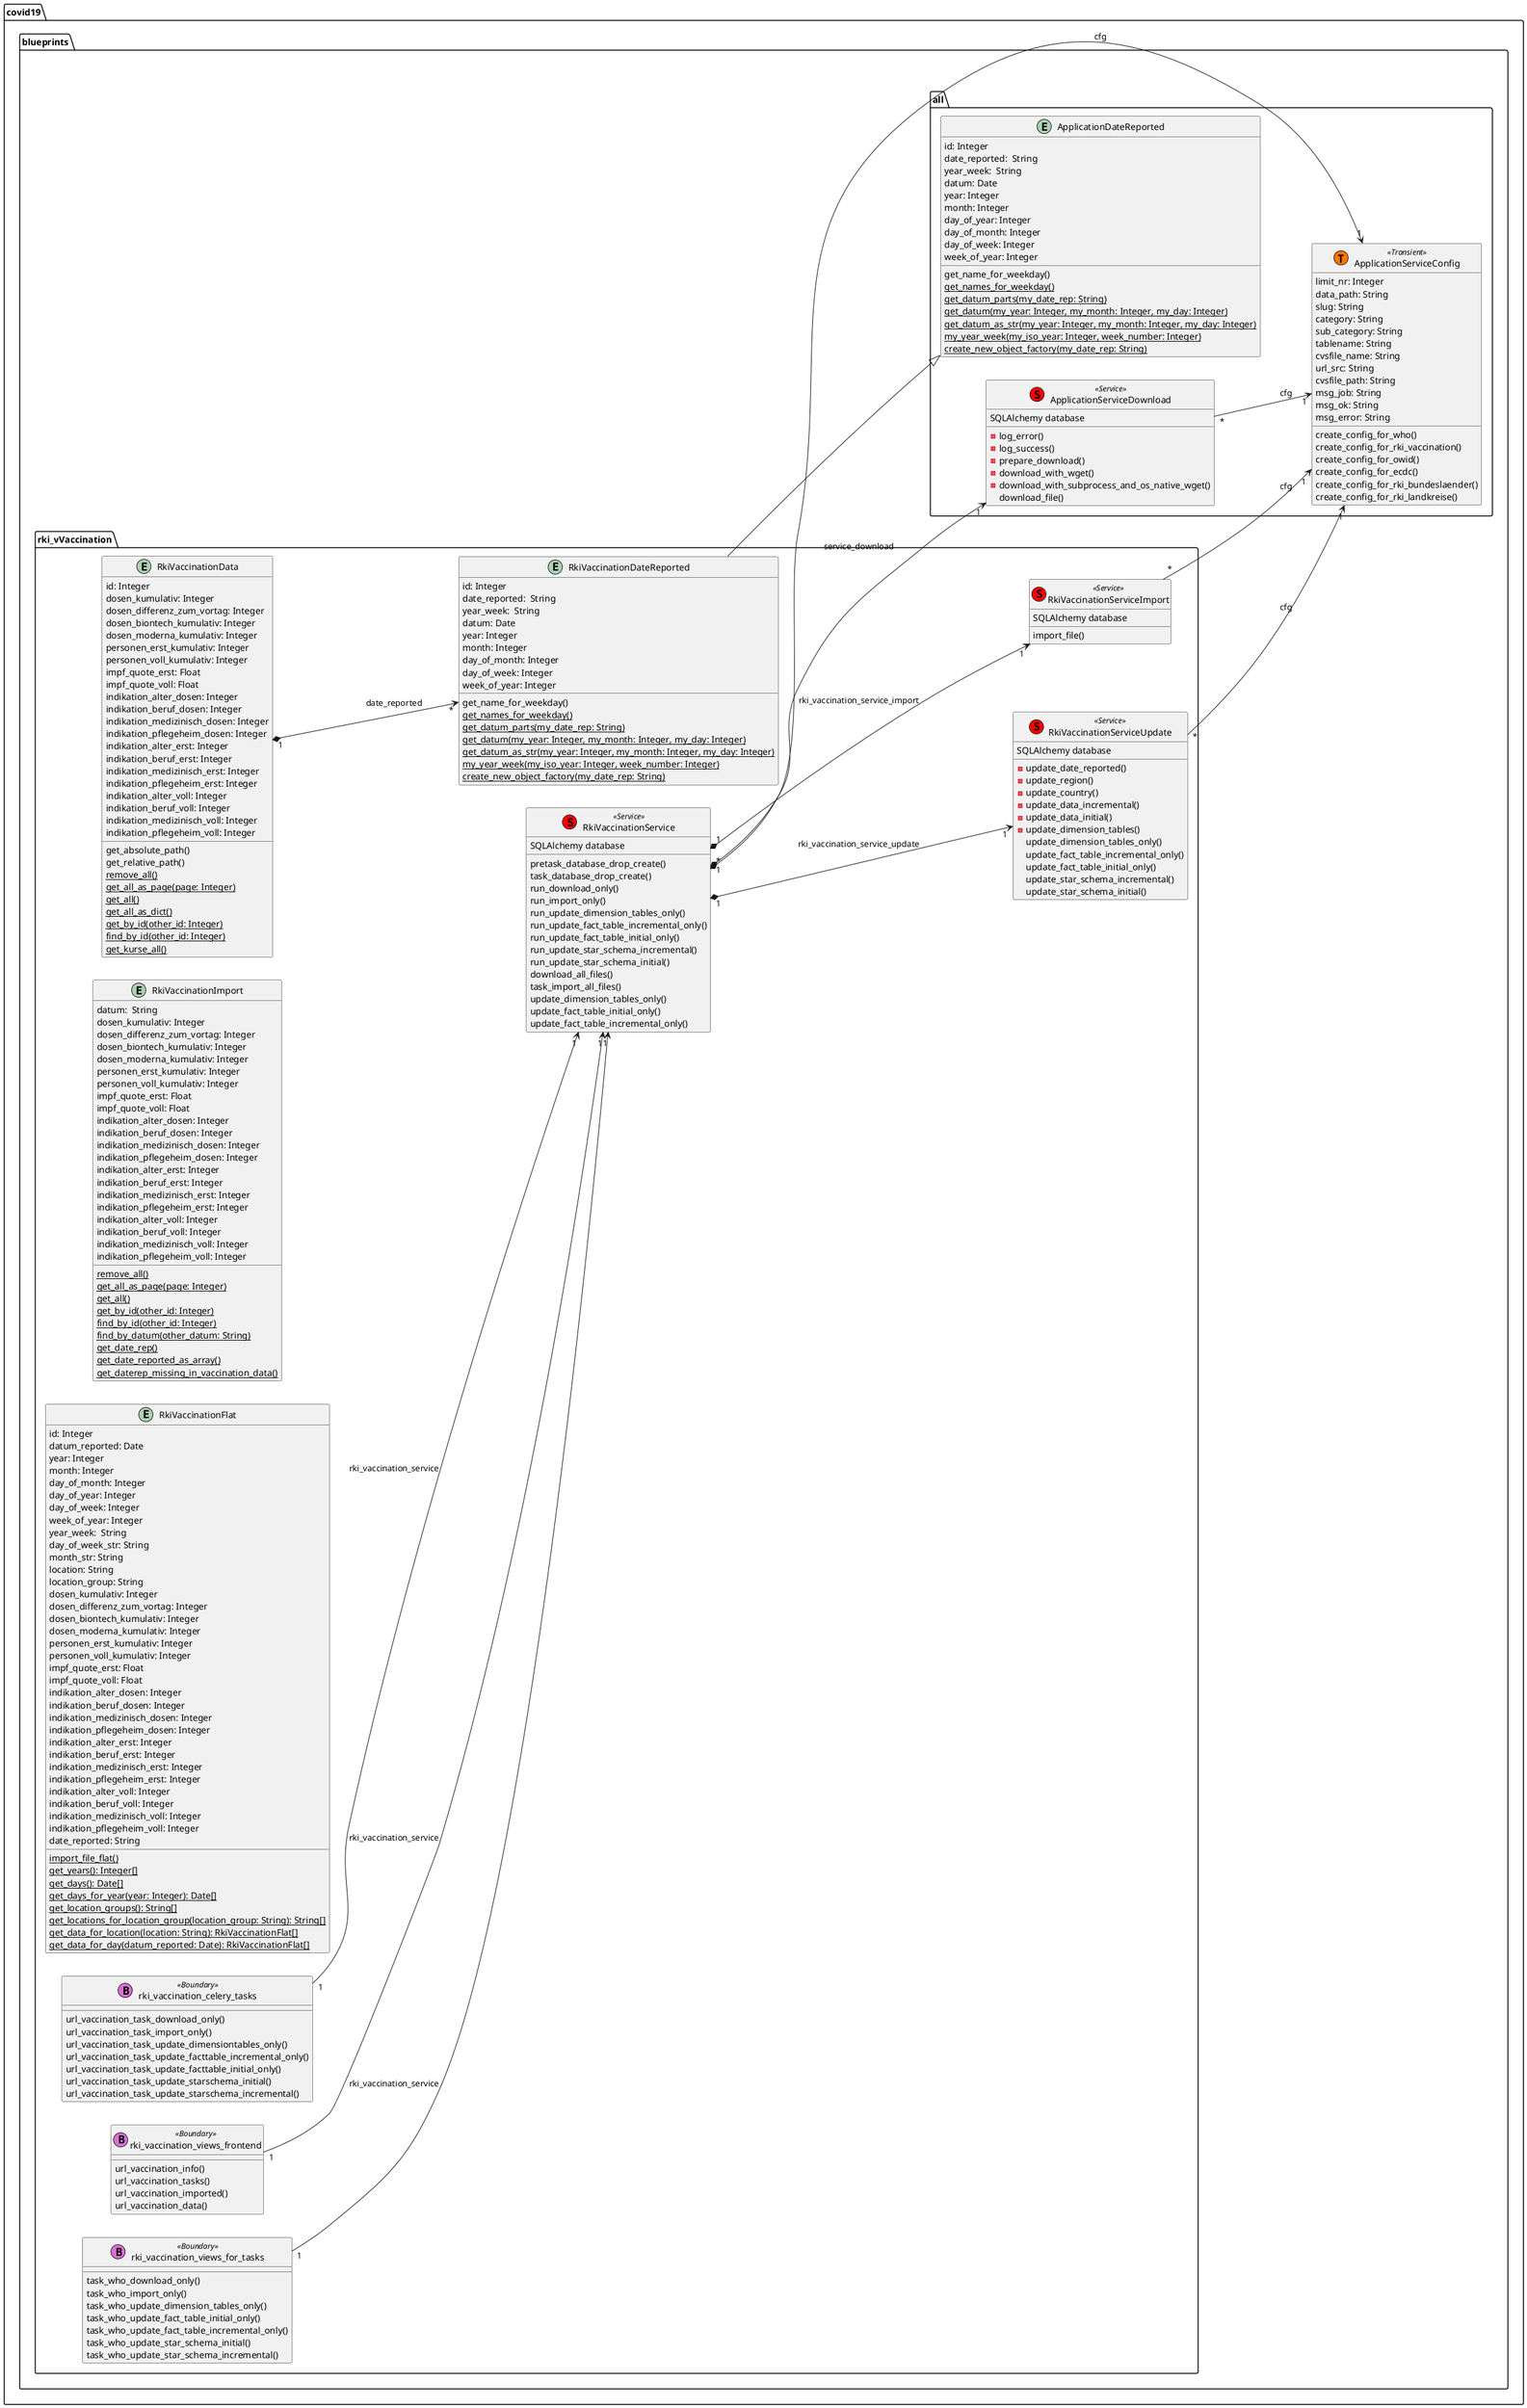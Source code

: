 @startuml
left to right direction

package covid19.blueprints.all {

	entity ApplicationDateReported {
	    id: Integer
		date_reported:  String
	    year_week:  String
	    datum: Date
	    year: Integer
	    month: Integer
		day_of_year: Integer
	    day_of_month: Integer
	    day_of_week: Integer
	    week_of_year: Integer
		get_name_for_weekday()
		{classifier} get_names_for_weekday()
		{classifier} get_datum_parts(my_date_rep: String)
		{classifier} get_datum(my_year: Integer, my_month: Integer, my_day: Integer)
		{classifier} get_datum_as_str(my_year: Integer, my_month: Integer, my_day: Integer)
		{classifier} my_year_week(my_iso_year: Integer, week_number: Integer)
		{classifier} create_new_object_factory(my_date_rep: String)
	}
	class ApplicationServiceDownload << (S,red) Service >> {
		-log_error()
		-log_success()
		-prepare_download()
		-download_with_wget()
		-download_with_subprocess_and_os_native_wget()
		download_file()
	}
	class ApplicationServiceConfig << (T,#FF7700) Transient >> {
		limit_nr: Integer
	    data_path: String
	    slug: String
	    category: String
	    sub_category: String
	    tablename: String
	    cvsfile_name: String
	    url_src: String
	    cvsfile_path: String
	    msg_job: String
	    msg_ok: String
	    msg_error: String
		create_config_for_who()
		create_config_for_rki_vaccination()
		create_config_for_owid()
		create_config_for_ecdc()
		create_config_for_rki_bundeslaender()
		create_config_for_rki_landkreise()
	}
}
package covid19.blueprints.rki_vVaccination {
	entity RkiVaccinationDateReported {
	    id: Integer
		date_reported:  String
	    year_week:  String
	    datum: Date
	    year: Integer
	    month: Integer
	    day_of_month: Integer
	    day_of_week: Integer
	    week_of_year: Integer
		get_name_for_weekday()
		{classifier} get_names_for_weekday()
		{classifier} get_datum_parts(my_date_rep: String)
		{classifier} get_datum(my_year: Integer, my_month: Integer, my_day: Integer)
		{classifier} get_datum_as_str(my_year: Integer, my_month: Integer, my_day: Integer)
		{classifier} my_year_week(my_iso_year: Integer, week_number: Integer)
		{classifier} create_new_object_factory(my_date_rep: String)
	}
	entity RkiVaccinationData {
	    id: Integer
	    dosen_kumulativ: Integer
	    dosen_differenz_zum_vortag: Integer
	    dosen_biontech_kumulativ: Integer
	    dosen_moderna_kumulativ: Integer
	    personen_erst_kumulativ: Integer
	    personen_voll_kumulativ: Integer
	    impf_quote_erst: Float
	    impf_quote_voll: Float
	    indikation_alter_dosen: Integer
	    indikation_beruf_dosen: Integer
	    indikation_medizinisch_dosen: Integer
	    indikation_pflegeheim_dosen: Integer
	    indikation_alter_erst: Integer
	    indikation_beruf_erst: Integer
	    indikation_medizinisch_erst: Integer
	    indikation_pflegeheim_erst: Integer
	    indikation_alter_voll: Integer
	    indikation_beruf_voll: Integer
	    indikation_medizinisch_voll: Integer
	    indikation_pflegeheim_voll: Integer
	    get_absolute_path()
	    get_relative_path()
	    {classifier} remove_all()
	    {classifier} get_all_as_page(page: Integer)
	    {classifier} get_all()
	    {classifier} get_all_as_dict()
	    {classifier} get_by_id(other_id: Integer)
	    {classifier} find_by_id(other_id: Integer)
	    {classifier} get_kurse_all()
	}
	entity RkiVaccinationImport {
	    datum:  String
	    dosen_kumulativ: Integer
	    dosen_differenz_zum_vortag: Integer
	    dosen_biontech_kumulativ: Integer
	    dosen_moderna_kumulativ: Integer
	    personen_erst_kumulativ: Integer
	    personen_voll_kumulativ: Integer
	    impf_quote_erst: Float
	    impf_quote_voll: Float
	    indikation_alter_dosen: Integer
	    indikation_beruf_dosen: Integer
	    indikation_medizinisch_dosen: Integer
	    indikation_pflegeheim_dosen: Integer
	    indikation_alter_erst: Integer
	    indikation_beruf_erst: Integer
	    indikation_medizinisch_erst: Integer
	    indikation_pflegeheim_erst: Integer
	    indikation_alter_voll: Integer
	    indikation_beruf_voll: Integer
	    indikation_medizinisch_voll: Integer
	    indikation_pflegeheim_voll: Integer

	    {classifier} remove_all()
	    {classifier} get_all_as_page(page: Integer)
	    {classifier} get_all()
	    {classifier} get_by_id(other_id: Integer)
	    {classifier} find_by_id(other_id: Integer)
	    {classifier} find_by_datum(other_datum: String)
	    {classifier} get_date_rep()
	    {classifier} get_date_reported_as_array()
	    {classifier} get_daterep_missing_in_vaccination_data()
	}
	entity RkiVaccinationFlat {
	    id: Integer
	    datum_reported: Date
	    year: Integer
	    month: Integer
	    day_of_month: Integer
		day_of_year: Integer
	    day_of_week: Integer
	    week_of_year: Integer
	    year_week:  String
	    day_of_week_str: String
		month_str: String
		location: String
		location_group: String
	    dosen_kumulativ: Integer
	    dosen_differenz_zum_vortag: Integer
	    dosen_biontech_kumulativ: Integer
	    dosen_moderna_kumulativ: Integer
	    personen_erst_kumulativ: Integer
	    personen_voll_kumulativ: Integer
	    impf_quote_erst: Float
	    impf_quote_voll: Float
	    indikation_alter_dosen: Integer
	    indikation_beruf_dosen: Integer
	    indikation_medizinisch_dosen: Integer
	    indikation_pflegeheim_dosen: Integer
	    indikation_alter_erst: Integer
	    indikation_beruf_erst: Integer
	    indikation_medizinisch_erst: Integer
	    indikation_pflegeheim_erst: Integer
	    indikation_alter_voll: Integer
	    indikation_beruf_voll: Integer
	    indikation_medizinisch_voll: Integer
	    indikation_pflegeheim_voll: Integer
	    date_reported: String
		{classifier} import_file_flat()
		{classifier} get_years(): Integer[]
		{classifier} get_days(): Date[]
		{classifier} get_days_for_year(year: Integer): Date[]
		{classifier} get_location_groups(): String[]
		{classifier} get_locations_for_location_group(location_group: String): String[]
		{classifier} get_data_for_location(location: String): RkiVaccinationFlat[]
		{classifier} get_data_for_day(datum_reported: Date): RkiVaccinationFlat[]
	}
	class RkiVaccinationService << (S,red) Service >> {
	    pretask_database_drop_create()
	    task_database_drop_create()
	    run_download_only()
	    run_import_only()
	    run_update_dimension_tables_only()
	    run_update_fact_table_incremental_only()
	    run_update_fact_table_initial_only()
	    run_update_star_schema_incremental()
	    run_update_star_schema_initial()
	    download_all_files()
	    task_import_all_files()
	    update_dimension_tables_only()
	    update_fact_table_initial_only()
	    update_fact_table_incremental_only()
	}
	class RkiVaccinationServiceImport << (S,red) Service >> {
	    import_file()
	}
	class RkiVaccinationServiceUpdate << (S,red) Service >> {
	    -update_date_reported()
	    -update_region()
	    -update_country()
	    -update_data_incremental()
	    -update_data_initial()
	    -update_dimension_tables()
	    update_dimension_tables_only()
	    update_fact_table_incremental_only()
	    update_fact_table_initial_only()
	    update_star_schema_incremental()
	    update_star_schema_initial()
	}
	class rki_vaccination_views_frontend << (B,orchid) Boundary >> {
		url_vaccination_info()
		url_vaccination_tasks()
		url_vaccination_imported()
		url_vaccination_data()
	}
	class rki_vaccination_views_for_tasks << (B,orchid) Boundary >> {
		task_who_download_only()
		task_who_import_only()
		task_who_update_dimension_tables_only()
		task_who_update_fact_table_initial_only()
		task_who_update_fact_table_incremental_only()
		task_who_update_star_schema_initial()
		task_who_update_star_schema_incremental()
	}
	class rki_vaccination_celery_tasks << (B,orchid) Boundary >> {
		url_vaccination_task_download_only()
		url_vaccination_task_import_only()
		url_vaccination_task_update_dimensiontables_only()
		url_vaccination_task_update_facttable_incremental_only()
		url_vaccination_task_update_facttable_initial_only()
		url_vaccination_task_update_starschema_initial()
		url_vaccination_task_update_starschema_incremental()
	}
}
RkiVaccinationServiceImport : SQLAlchemy database
RkiVaccinationServiceUpdate : SQLAlchemy database
RkiVaccinationService : SQLAlchemy database
ApplicationServiceDownload : SQLAlchemy database
ApplicationDateReported <|-- RkiVaccinationDateReported
RkiVaccinationData "1" *--> "*" RkiVaccinationDateReported : date_reported
RkiVaccinationService "*" *--> "1"  ApplicationServiceConfig : cfg
RkiVaccinationServiceImport "*" --> "1"  ApplicationServiceConfig : cfg
RkiVaccinationServiceUpdate "*" --> "1"  ApplicationServiceConfig : cfg
ApplicationServiceDownload "*" --> "1"  ApplicationServiceConfig : cfg
RkiVaccinationService "1" *--> "1" RkiVaccinationServiceImport : rki_vaccination_service_import
RkiVaccinationService "1" *--> "1" RkiVaccinationServiceUpdate : rki_vaccination_service_update
RkiVaccinationService "1" *--> "1" ApplicationServiceDownload : service_download
rki_vaccination_views_frontend "1" --> "1" RkiVaccinationService : rki_vaccination_service
rki_vaccination_views_for_tasks "1" --> "1" RkiVaccinationService : rki_vaccination_service
rki_vaccination_celery_tasks "1" --> "1" RkiVaccinationService : rki_vaccination_service
@enduml
